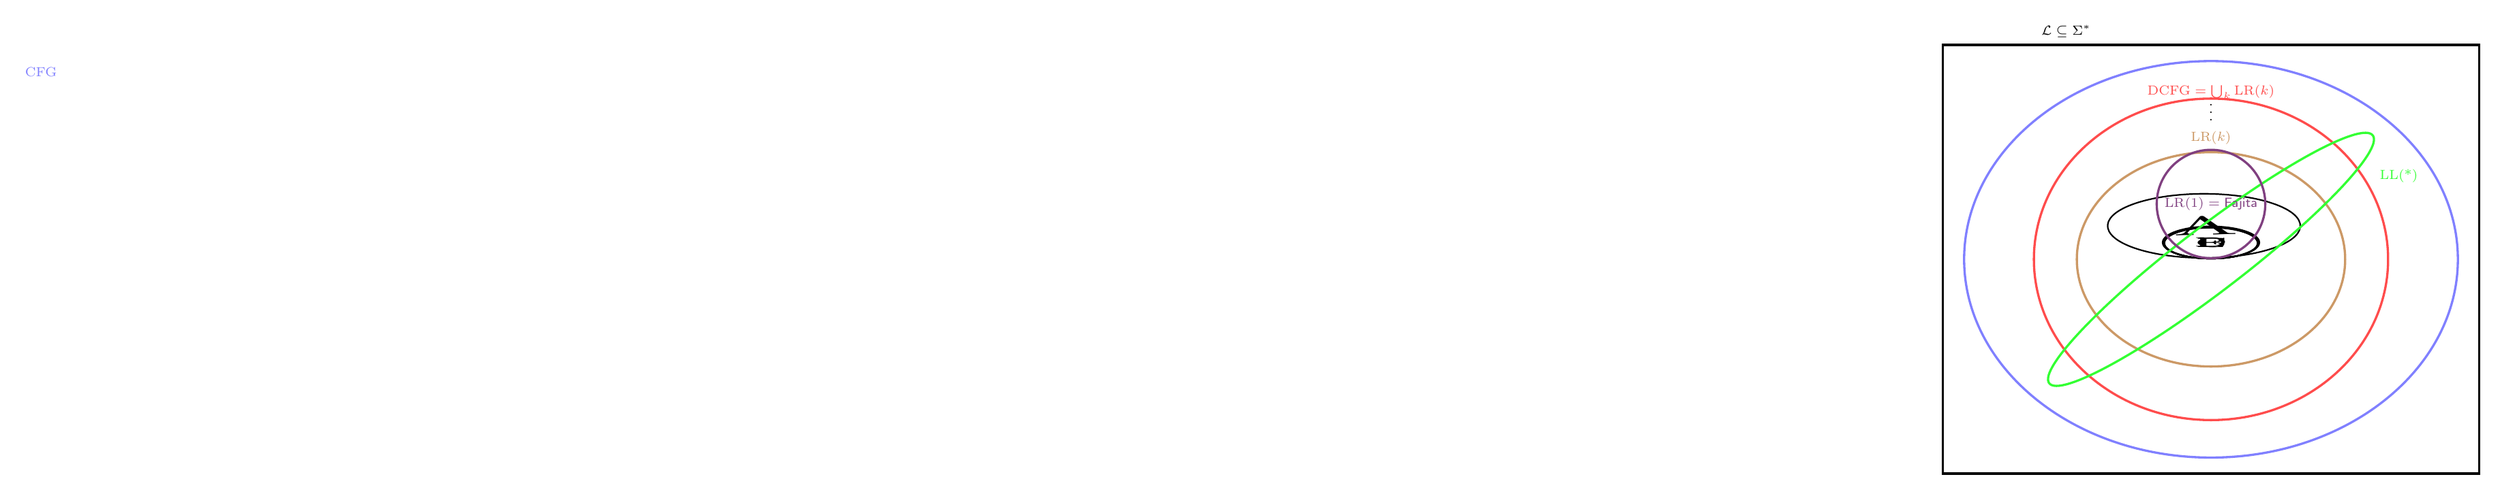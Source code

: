 \begin{tikzpicture}[fill=gray]
% left hand

%help lines
%\draw [help lines] (-5,-4) grid (5,4);
\begin{scope}[very thick,font=\scriptsize]

\tikzstyle{set}=[circle,xscale=3,font=\scriptsize,above,draw,thick];

\node[set,scale=2,rotate=4] (A) {A};
\node[set] (A) {B};

\node[set] (A) {C};
\node[set] (A) {D};
\node[set] (A) {E};
\node[set] (A) {F};

\draw (-2.7,4) node [text=black,above] {$\mathcal L \subseteq{\Sigma^*}$} (-5,-4) rectangle (5,4);

\draw[blue!50] %CFG
(0,0) circle [x radius=4.6,y radius=3.7] (0,3.5) node[above=4, left=40]{$\text{CFG}$};

\draw[red!70] %D-CFG
(0,0) circle [x radius=3.3,y radius=3] (0,2.85) node[above] {$\text{DCFG} =\bigcup_k\text{LR($k$)}$};

\draw[brown!80] 
(0,0) circle [x radius=2.5,y radius=2] (0,2) node[above] {LR($k$)};

\draw (0,2.45) node[above] {$\vdots$};

\draw[green!80] (0,0) circle [x radius=3.8,y radius=0.6,rotate=37.5,] (3.5,1.3) node[above] {LL(*)};

\node[orange!50!blue,circle,x radius=1.5,y radius=1.2,above,draw] at (0,0) {$\text{LR}(1)=\textsf{Fajita}$};

\end{scope}
\end{tikzpicture}
